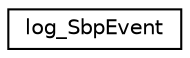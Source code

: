digraph "Graphical Class Hierarchy"
{
 // INTERACTIVE_SVG=YES
  edge [fontname="Helvetica",fontsize="10",labelfontname="Helvetica",labelfontsize="10"];
  node [fontname="Helvetica",fontsize="10",shape=record];
  rankdir="LR";
  Node1 [label="log_SbpEvent",height=0.2,width=0.4,color="black", fillcolor="white", style="filled",URL="$structlog__SbpEvent.html"];
}
